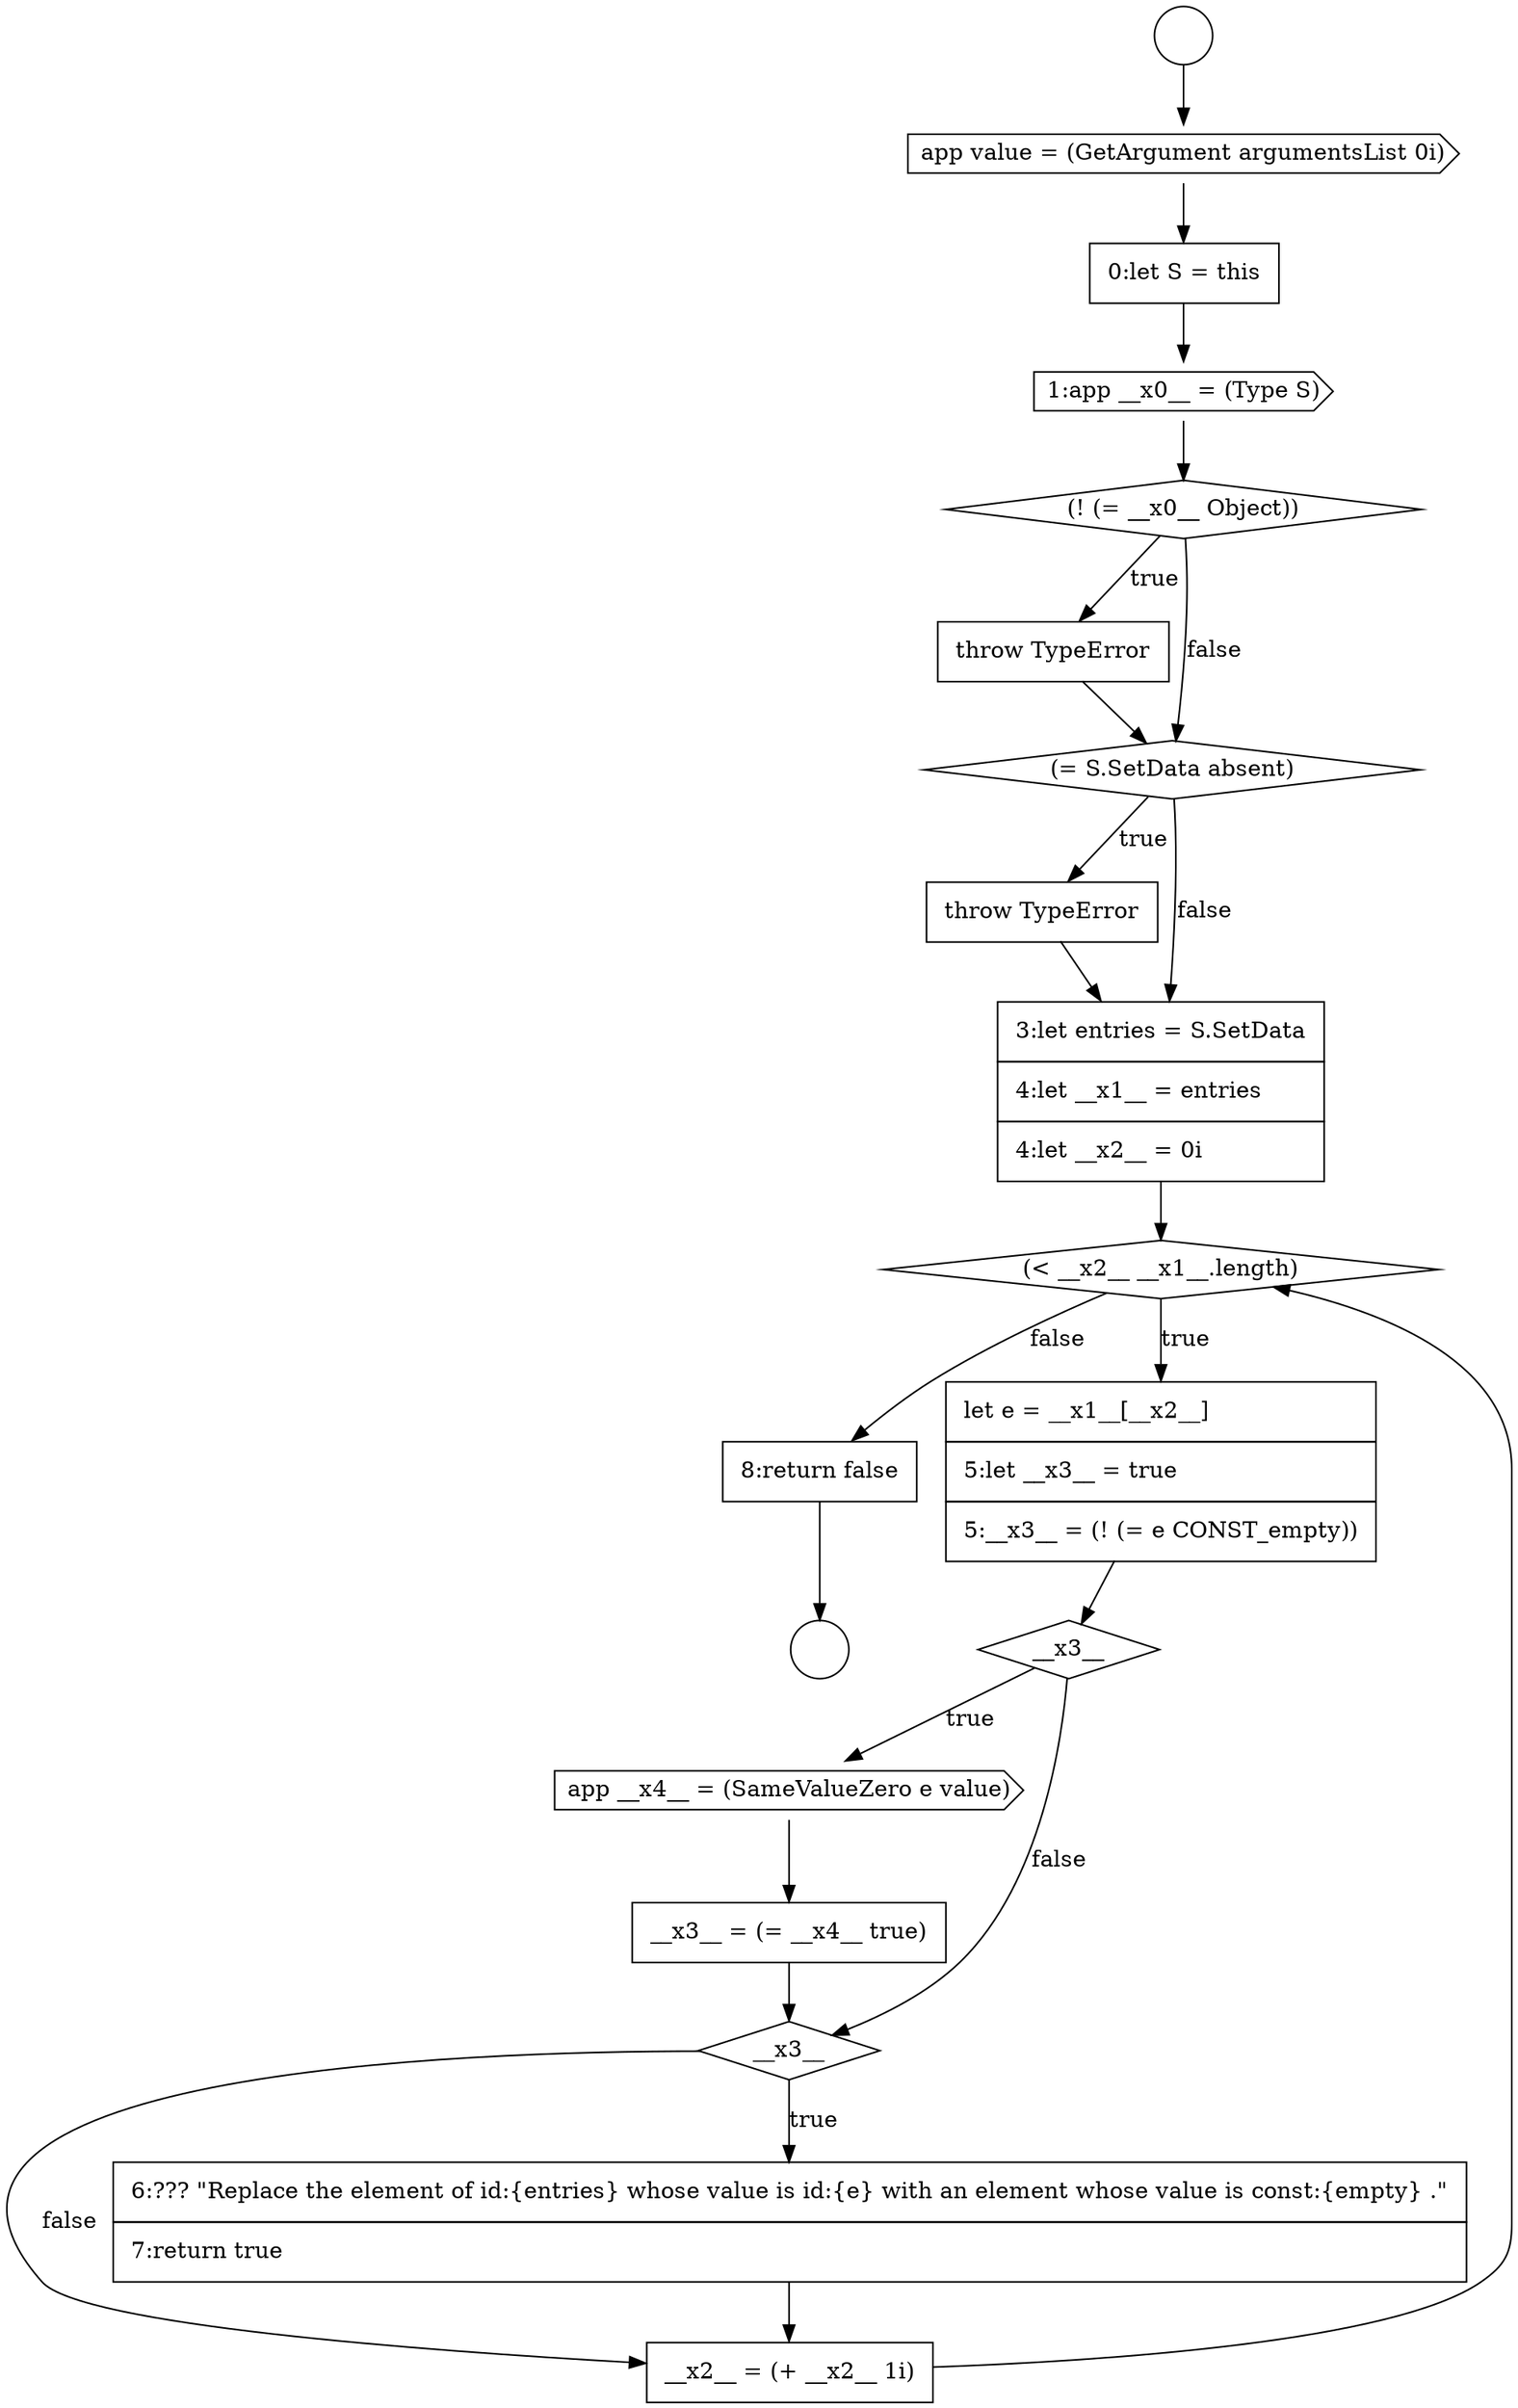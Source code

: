 digraph {
  node16027 [shape=none, margin=0, label=<<font color="black">
    <table border="0" cellborder="1" cellspacing="0" cellpadding="10">
      <tr><td align="left">throw TypeError</td></tr>
    </table>
  </font>> color="black" fillcolor="white" style=filled]
  node16039 [shape=none, margin=0, label=<<font color="black">
    <table border="0" cellborder="1" cellspacing="0" cellpadding="10">
      <tr><td align="left">8:return false</td></tr>
    </table>
  </font>> color="black" fillcolor="white" style=filled]
  node16022 [shape=circle label=" " color="black" fillcolor="white" style=filled]
  node16035 [shape=none, margin=0, label=<<font color="black">
    <table border="0" cellborder="1" cellspacing="0" cellpadding="10">
      <tr><td align="left">__x3__ = (= __x4__ true)</td></tr>
    </table>
  </font>> color="black" fillcolor="white" style=filled]
  node16028 [shape=diamond, label=<<font color="black">(= S.SetData absent)</font>> color="black" fillcolor="white" style=filled]
  node16026 [shape=diamond, label=<<font color="black">(! (= __x0__ Object))</font>> color="black" fillcolor="white" style=filled]
  node16031 [shape=diamond, label=<<font color="black">(&lt; __x2__ __x1__.length)</font>> color="black" fillcolor="white" style=filled]
  node16024 [shape=none, margin=0, label=<<font color="black">
    <table border="0" cellborder="1" cellspacing="0" cellpadding="10">
      <tr><td align="left">0:let S = this</td></tr>
    </table>
  </font>> color="black" fillcolor="white" style=filled]
  node16032 [shape=none, margin=0, label=<<font color="black">
    <table border="0" cellborder="1" cellspacing="0" cellpadding="10">
      <tr><td align="left">let e = __x1__[__x2__]</td></tr>
      <tr><td align="left">5:let __x3__ = true</td></tr>
      <tr><td align="left">5:__x3__ = (! (= e CONST_empty))</td></tr>
    </table>
  </font>> color="black" fillcolor="white" style=filled]
  node16029 [shape=none, margin=0, label=<<font color="black">
    <table border="0" cellborder="1" cellspacing="0" cellpadding="10">
      <tr><td align="left">throw TypeError</td></tr>
    </table>
  </font>> color="black" fillcolor="white" style=filled]
  node16034 [shape=cds, label=<<font color="black">app __x4__ = (SameValueZero e value)</font>> color="black" fillcolor="white" style=filled]
  node16038 [shape=none, margin=0, label=<<font color="black">
    <table border="0" cellborder="1" cellspacing="0" cellpadding="10">
      <tr><td align="left">__x2__ = (+ __x2__ 1i)</td></tr>
    </table>
  </font>> color="black" fillcolor="white" style=filled]
  node16021 [shape=circle label=" " color="black" fillcolor="white" style=filled]
  node16036 [shape=diamond, label=<<font color="black">__x3__</font>> color="black" fillcolor="white" style=filled]
  node16023 [shape=cds, label=<<font color="black">app value = (GetArgument argumentsList 0i)</font>> color="black" fillcolor="white" style=filled]
  node16033 [shape=diamond, label=<<font color="black">__x3__</font>> color="black" fillcolor="white" style=filled]
  node16030 [shape=none, margin=0, label=<<font color="black">
    <table border="0" cellborder="1" cellspacing="0" cellpadding="10">
      <tr><td align="left">3:let entries = S.SetData</td></tr>
      <tr><td align="left">4:let __x1__ = entries</td></tr>
      <tr><td align="left">4:let __x2__ = 0i</td></tr>
    </table>
  </font>> color="black" fillcolor="white" style=filled]
  node16037 [shape=none, margin=0, label=<<font color="black">
    <table border="0" cellborder="1" cellspacing="0" cellpadding="10">
      <tr><td align="left">6:??? &quot;Replace the element of id:{entries} whose value is id:{e} with an element whose value is const:{empty} .&quot;</td></tr>
      <tr><td align="left">7:return true</td></tr>
    </table>
  </font>> color="black" fillcolor="white" style=filled]
  node16025 [shape=cds, label=<<font color="black">1:app __x0__ = (Type S)</font>> color="black" fillcolor="white" style=filled]
  node16023 -> node16024 [ color="black"]
  node16037 -> node16038 [ color="black"]
  node16033 -> node16034 [label=<<font color="black">true</font>> color="black"]
  node16033 -> node16036 [label=<<font color="black">false</font>> color="black"]
  node16036 -> node16037 [label=<<font color="black">true</font>> color="black"]
  node16036 -> node16038 [label=<<font color="black">false</font>> color="black"]
  node16028 -> node16029 [label=<<font color="black">true</font>> color="black"]
  node16028 -> node16030 [label=<<font color="black">false</font>> color="black"]
  node16034 -> node16035 [ color="black"]
  node16032 -> node16033 [ color="black"]
  node16021 -> node16023 [ color="black"]
  node16038 -> node16031 [ color="black"]
  node16031 -> node16032 [label=<<font color="black">true</font>> color="black"]
  node16031 -> node16039 [label=<<font color="black">false</font>> color="black"]
  node16026 -> node16027 [label=<<font color="black">true</font>> color="black"]
  node16026 -> node16028 [label=<<font color="black">false</font>> color="black"]
  node16024 -> node16025 [ color="black"]
  node16029 -> node16030 [ color="black"]
  node16025 -> node16026 [ color="black"]
  node16030 -> node16031 [ color="black"]
  node16027 -> node16028 [ color="black"]
  node16039 -> node16022 [ color="black"]
  node16035 -> node16036 [ color="black"]
}
